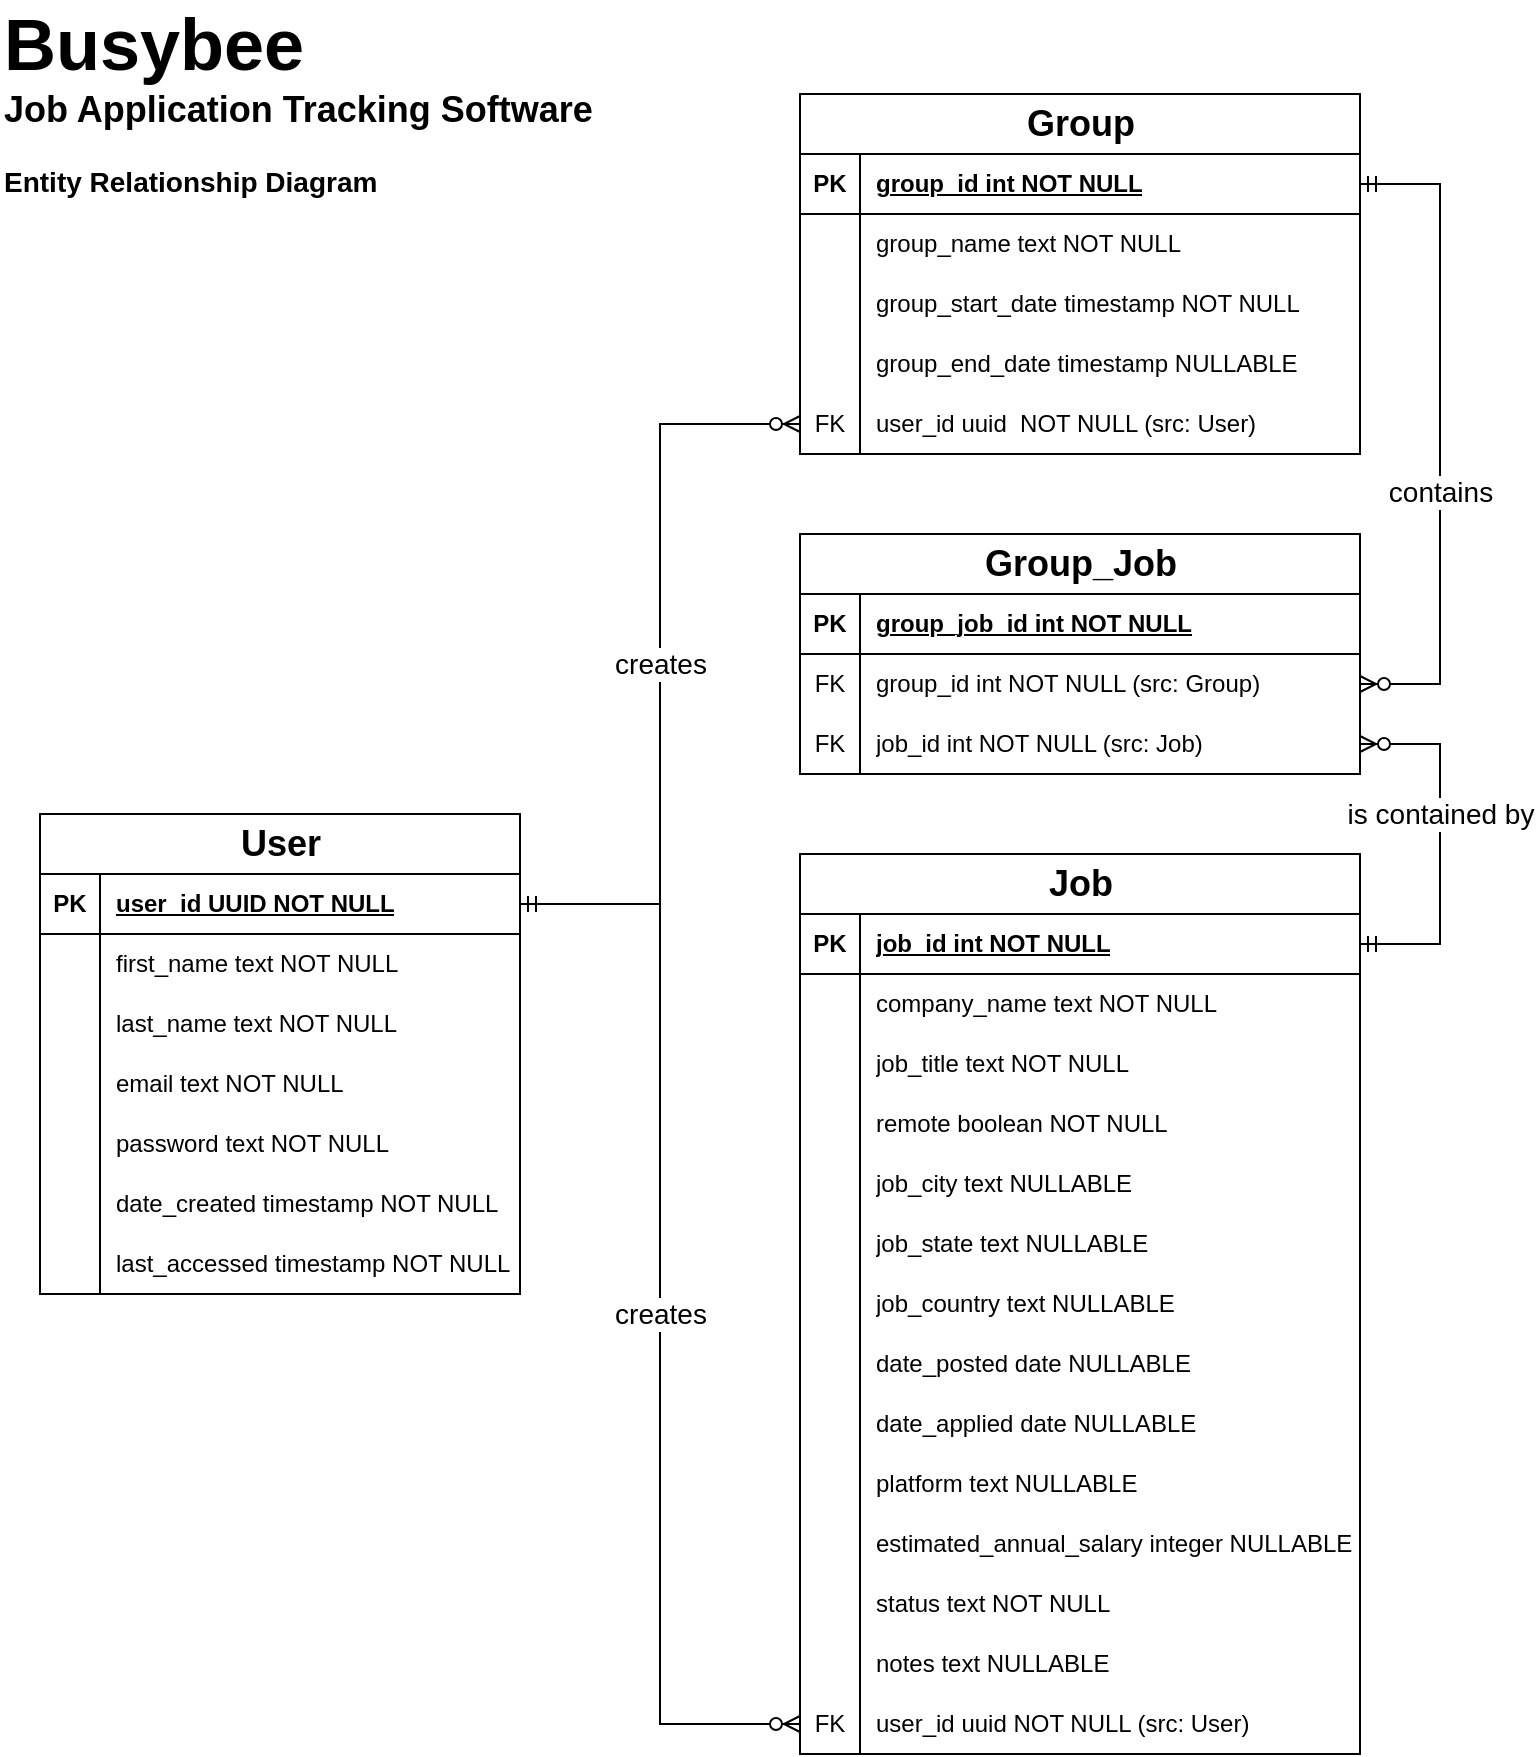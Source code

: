 <mxfile version="26.0.11">
  <diagram id="R2lEEEUBdFMjLlhIrx00" name="Page-1">
    <mxGraphModel dx="1485" dy="772" grid="1" gridSize="10" guides="1" tooltips="1" connect="1" arrows="1" fold="1" page="1" pageScale="1" pageWidth="850" pageHeight="1100" math="0" shadow="0" extFonts="Permanent Marker^https://fonts.googleapis.com/css?family=Permanent+Marker">
      <root>
        <mxCell id="0" />
        <mxCell id="1" parent="0" />
        <mxCell id="B5VauFdDMqoNn6xlS2gz-1" value="&lt;font style=&quot;font-size: 36px;&quot;&gt;&lt;b&gt;Busybee&lt;/b&gt;&lt;/font&gt;" style="text;html=1;align=left;verticalAlign=middle;whiteSpace=wrap;rounded=0;" parent="1" vertex="1">
          <mxGeometry y="20" width="190" height="30" as="geometry" />
        </mxCell>
        <mxCell id="B5VauFdDMqoNn6xlS2gz-2" value="&lt;font style=&quot;font-size: 18px;&quot;&gt;&lt;b style=&quot;&quot;&gt;Job Application Tracking Software&lt;/b&gt;&lt;/font&gt;&lt;div&gt;&lt;font style=&quot;font-size: 14px;&quot;&gt;&lt;b&gt;&lt;br&gt;&lt;/b&gt;&lt;/font&gt;&lt;/div&gt;&lt;div&gt;&lt;font style=&quot;font-size: 14px;&quot;&gt;&lt;b&gt;Entity Relationship Diagram&lt;/b&gt;&lt;/font&gt;&lt;/div&gt;" style="text;html=1;align=left;verticalAlign=middle;whiteSpace=wrap;rounded=0;" parent="1" vertex="1">
          <mxGeometry y="60" width="300" height="50" as="geometry" />
        </mxCell>
        <mxCell id="B5VauFdDMqoNn6xlS2gz-3" value="&lt;font style=&quot;font-size: 18px;&quot;&gt;User&lt;/font&gt;" style="shape=table;startSize=30;container=1;collapsible=1;childLayout=tableLayout;fixedRows=1;rowLines=0;fontStyle=1;align=center;resizeLast=1;html=1;" parent="1" vertex="1">
          <mxGeometry x="20" y="420" width="240" height="240" as="geometry" />
        </mxCell>
        <mxCell id="B5VauFdDMqoNn6xlS2gz-4" value="" style="shape=tableRow;horizontal=0;startSize=0;swimlaneHead=0;swimlaneBody=0;fillColor=none;collapsible=0;dropTarget=0;points=[[0,0.5],[1,0.5]];portConstraint=eastwest;top=0;left=0;right=0;bottom=1;" parent="B5VauFdDMqoNn6xlS2gz-3" vertex="1">
          <mxGeometry y="30" width="240" height="30" as="geometry" />
        </mxCell>
        <mxCell id="B5VauFdDMqoNn6xlS2gz-5" value="PK" style="shape=partialRectangle;connectable=0;fillColor=none;top=0;left=0;bottom=0;right=0;fontStyle=1;overflow=hidden;whiteSpace=wrap;html=1;" parent="B5VauFdDMqoNn6xlS2gz-4" vertex="1">
          <mxGeometry width="30" height="30" as="geometry">
            <mxRectangle width="30" height="30" as="alternateBounds" />
          </mxGeometry>
        </mxCell>
        <mxCell id="B5VauFdDMqoNn6xlS2gz-6" value="user_id UUID NOT NULL" style="shape=partialRectangle;connectable=0;fillColor=none;top=0;left=0;bottom=0;right=0;align=left;spacingLeft=6;fontStyle=5;overflow=hidden;whiteSpace=wrap;html=1;" parent="B5VauFdDMqoNn6xlS2gz-4" vertex="1">
          <mxGeometry x="30" width="210" height="30" as="geometry">
            <mxRectangle width="210" height="30" as="alternateBounds" />
          </mxGeometry>
        </mxCell>
        <mxCell id="B5VauFdDMqoNn6xlS2gz-7" value="" style="shape=tableRow;horizontal=0;startSize=0;swimlaneHead=0;swimlaneBody=0;fillColor=none;collapsible=0;dropTarget=0;points=[[0,0.5],[1,0.5]];portConstraint=eastwest;top=0;left=0;right=0;bottom=0;" parent="B5VauFdDMqoNn6xlS2gz-3" vertex="1">
          <mxGeometry y="60" width="240" height="30" as="geometry" />
        </mxCell>
        <mxCell id="B5VauFdDMqoNn6xlS2gz-8" value="" style="shape=partialRectangle;connectable=0;fillColor=none;top=0;left=0;bottom=0;right=0;editable=1;overflow=hidden;whiteSpace=wrap;html=1;" parent="B5VauFdDMqoNn6xlS2gz-7" vertex="1">
          <mxGeometry width="30" height="30" as="geometry">
            <mxRectangle width="30" height="30" as="alternateBounds" />
          </mxGeometry>
        </mxCell>
        <mxCell id="B5VauFdDMqoNn6xlS2gz-9" value="first_name text NOT NULL" style="shape=partialRectangle;connectable=0;fillColor=none;top=0;left=0;bottom=0;right=0;align=left;spacingLeft=6;overflow=hidden;whiteSpace=wrap;html=1;" parent="B5VauFdDMqoNn6xlS2gz-7" vertex="1">
          <mxGeometry x="30" width="210" height="30" as="geometry">
            <mxRectangle width="210" height="30" as="alternateBounds" />
          </mxGeometry>
        </mxCell>
        <mxCell id="B5VauFdDMqoNn6xlS2gz-10" value="" style="shape=tableRow;horizontal=0;startSize=0;swimlaneHead=0;swimlaneBody=0;fillColor=none;collapsible=0;dropTarget=0;points=[[0,0.5],[1,0.5]];portConstraint=eastwest;top=0;left=0;right=0;bottom=0;" parent="B5VauFdDMqoNn6xlS2gz-3" vertex="1">
          <mxGeometry y="90" width="240" height="30" as="geometry" />
        </mxCell>
        <mxCell id="B5VauFdDMqoNn6xlS2gz-11" value="" style="shape=partialRectangle;connectable=0;fillColor=none;top=0;left=0;bottom=0;right=0;editable=1;overflow=hidden;whiteSpace=wrap;html=1;" parent="B5VauFdDMqoNn6xlS2gz-10" vertex="1">
          <mxGeometry width="30" height="30" as="geometry">
            <mxRectangle width="30" height="30" as="alternateBounds" />
          </mxGeometry>
        </mxCell>
        <mxCell id="B5VauFdDMqoNn6xlS2gz-12" value="last_name text NOT NULL" style="shape=partialRectangle;connectable=0;fillColor=none;top=0;left=0;bottom=0;right=0;align=left;spacingLeft=6;overflow=hidden;whiteSpace=wrap;html=1;" parent="B5VauFdDMqoNn6xlS2gz-10" vertex="1">
          <mxGeometry x="30" width="210" height="30" as="geometry">
            <mxRectangle width="210" height="30" as="alternateBounds" />
          </mxGeometry>
        </mxCell>
        <mxCell id="B5VauFdDMqoNn6xlS2gz-13" value="" style="shape=tableRow;horizontal=0;startSize=0;swimlaneHead=0;swimlaneBody=0;fillColor=none;collapsible=0;dropTarget=0;points=[[0,0.5],[1,0.5]];portConstraint=eastwest;top=0;left=0;right=0;bottom=0;" parent="B5VauFdDMqoNn6xlS2gz-3" vertex="1">
          <mxGeometry y="120" width="240" height="30" as="geometry" />
        </mxCell>
        <mxCell id="B5VauFdDMqoNn6xlS2gz-14" value="" style="shape=partialRectangle;connectable=0;fillColor=none;top=0;left=0;bottom=0;right=0;editable=1;overflow=hidden;whiteSpace=wrap;html=1;" parent="B5VauFdDMqoNn6xlS2gz-13" vertex="1">
          <mxGeometry width="30" height="30" as="geometry">
            <mxRectangle width="30" height="30" as="alternateBounds" />
          </mxGeometry>
        </mxCell>
        <mxCell id="B5VauFdDMqoNn6xlS2gz-15" value="email text NOT NULL" style="shape=partialRectangle;connectable=0;fillColor=none;top=0;left=0;bottom=0;right=0;align=left;spacingLeft=6;overflow=hidden;whiteSpace=wrap;html=1;" parent="B5VauFdDMqoNn6xlS2gz-13" vertex="1">
          <mxGeometry x="30" width="210" height="30" as="geometry">
            <mxRectangle width="210" height="30" as="alternateBounds" />
          </mxGeometry>
        </mxCell>
        <mxCell id="B5VauFdDMqoNn6xlS2gz-16" value="" style="shape=tableRow;horizontal=0;startSize=0;swimlaneHead=0;swimlaneBody=0;fillColor=none;collapsible=0;dropTarget=0;points=[[0,0.5],[1,0.5]];portConstraint=eastwest;top=0;left=0;right=0;bottom=0;" parent="B5VauFdDMqoNn6xlS2gz-3" vertex="1">
          <mxGeometry y="150" width="240" height="30" as="geometry" />
        </mxCell>
        <mxCell id="B5VauFdDMqoNn6xlS2gz-17" value="" style="shape=partialRectangle;connectable=0;fillColor=none;top=0;left=0;bottom=0;right=0;editable=1;overflow=hidden;whiteSpace=wrap;html=1;" parent="B5VauFdDMqoNn6xlS2gz-16" vertex="1">
          <mxGeometry width="30" height="30" as="geometry">
            <mxRectangle width="30" height="30" as="alternateBounds" />
          </mxGeometry>
        </mxCell>
        <mxCell id="B5VauFdDMqoNn6xlS2gz-18" value="password text NOT NULL" style="shape=partialRectangle;connectable=0;fillColor=none;top=0;left=0;bottom=0;right=0;align=left;spacingLeft=6;overflow=hidden;whiteSpace=wrap;html=1;" parent="B5VauFdDMqoNn6xlS2gz-16" vertex="1">
          <mxGeometry x="30" width="210" height="30" as="geometry">
            <mxRectangle width="210" height="30" as="alternateBounds" />
          </mxGeometry>
        </mxCell>
        <mxCell id="g258P_XlAWolaMV5zDbO-1" value="" style="shape=tableRow;horizontal=0;startSize=0;swimlaneHead=0;swimlaneBody=0;fillColor=none;collapsible=0;dropTarget=0;points=[[0,0.5],[1,0.5]];portConstraint=eastwest;top=0;left=0;right=0;bottom=0;" vertex="1" parent="B5VauFdDMqoNn6xlS2gz-3">
          <mxGeometry y="180" width="240" height="30" as="geometry" />
        </mxCell>
        <mxCell id="g258P_XlAWolaMV5zDbO-2" value="" style="shape=partialRectangle;connectable=0;fillColor=none;top=0;left=0;bottom=0;right=0;editable=1;overflow=hidden;whiteSpace=wrap;html=1;" vertex="1" parent="g258P_XlAWolaMV5zDbO-1">
          <mxGeometry width="30" height="30" as="geometry">
            <mxRectangle width="30" height="30" as="alternateBounds" />
          </mxGeometry>
        </mxCell>
        <mxCell id="g258P_XlAWolaMV5zDbO-3" value="date_created timestamp NOT NULL" style="shape=partialRectangle;connectable=0;fillColor=none;top=0;left=0;bottom=0;right=0;align=left;spacingLeft=6;overflow=hidden;whiteSpace=wrap;html=1;" vertex="1" parent="g258P_XlAWolaMV5zDbO-1">
          <mxGeometry x="30" width="210" height="30" as="geometry">
            <mxRectangle width="210" height="30" as="alternateBounds" />
          </mxGeometry>
        </mxCell>
        <mxCell id="g258P_XlAWolaMV5zDbO-4" value="" style="shape=tableRow;horizontal=0;startSize=0;swimlaneHead=0;swimlaneBody=0;fillColor=none;collapsible=0;dropTarget=0;points=[[0,0.5],[1,0.5]];portConstraint=eastwest;top=0;left=0;right=0;bottom=0;" vertex="1" parent="B5VauFdDMqoNn6xlS2gz-3">
          <mxGeometry y="210" width="240" height="30" as="geometry" />
        </mxCell>
        <mxCell id="g258P_XlAWolaMV5zDbO-5" value="" style="shape=partialRectangle;connectable=0;fillColor=none;top=0;left=0;bottom=0;right=0;editable=1;overflow=hidden;whiteSpace=wrap;html=1;" vertex="1" parent="g258P_XlAWolaMV5zDbO-4">
          <mxGeometry width="30" height="30" as="geometry">
            <mxRectangle width="30" height="30" as="alternateBounds" />
          </mxGeometry>
        </mxCell>
        <mxCell id="g258P_XlAWolaMV5zDbO-6" value="last_accessed timestamp NOT NULL" style="shape=partialRectangle;connectable=0;fillColor=none;top=0;left=0;bottom=0;right=0;align=left;spacingLeft=6;overflow=hidden;whiteSpace=wrap;html=1;" vertex="1" parent="g258P_XlAWolaMV5zDbO-4">
          <mxGeometry x="30" width="210" height="30" as="geometry">
            <mxRectangle width="210" height="30" as="alternateBounds" />
          </mxGeometry>
        </mxCell>
        <mxCell id="B5VauFdDMqoNn6xlS2gz-19" value="&lt;font style=&quot;font-size: 18px;&quot;&gt;Group&lt;/font&gt;" style="shape=table;startSize=30;container=1;collapsible=1;childLayout=tableLayout;fixedRows=1;rowLines=0;fontStyle=1;align=center;resizeLast=1;html=1;" parent="1" vertex="1">
          <mxGeometry x="400" y="60" width="280" height="180" as="geometry" />
        </mxCell>
        <mxCell id="B5VauFdDMqoNn6xlS2gz-20" value="" style="shape=tableRow;horizontal=0;startSize=0;swimlaneHead=0;swimlaneBody=0;fillColor=none;collapsible=0;dropTarget=0;points=[[0,0.5],[1,0.5]];portConstraint=eastwest;top=0;left=0;right=0;bottom=1;" parent="B5VauFdDMqoNn6xlS2gz-19" vertex="1">
          <mxGeometry y="30" width="280" height="30" as="geometry" />
        </mxCell>
        <mxCell id="B5VauFdDMqoNn6xlS2gz-21" value="PK" style="shape=partialRectangle;connectable=0;fillColor=none;top=0;left=0;bottom=0;right=0;fontStyle=1;overflow=hidden;whiteSpace=wrap;html=1;" parent="B5VauFdDMqoNn6xlS2gz-20" vertex="1">
          <mxGeometry width="30" height="30" as="geometry">
            <mxRectangle width="30" height="30" as="alternateBounds" />
          </mxGeometry>
        </mxCell>
        <mxCell id="B5VauFdDMqoNn6xlS2gz-22" value="group_id int NOT NULL" style="shape=partialRectangle;connectable=0;fillColor=none;top=0;left=0;bottom=0;right=0;align=left;spacingLeft=6;fontStyle=5;overflow=hidden;whiteSpace=wrap;html=1;" parent="B5VauFdDMqoNn6xlS2gz-20" vertex="1">
          <mxGeometry x="30" width="250" height="30" as="geometry">
            <mxRectangle width="250" height="30" as="alternateBounds" />
          </mxGeometry>
        </mxCell>
        <mxCell id="B5VauFdDMqoNn6xlS2gz-23" value="" style="shape=tableRow;horizontal=0;startSize=0;swimlaneHead=0;swimlaneBody=0;fillColor=none;collapsible=0;dropTarget=0;points=[[0,0.5],[1,0.5]];portConstraint=eastwest;top=0;left=0;right=0;bottom=0;" parent="B5VauFdDMqoNn6xlS2gz-19" vertex="1">
          <mxGeometry y="60" width="280" height="30" as="geometry" />
        </mxCell>
        <mxCell id="B5VauFdDMqoNn6xlS2gz-24" value="" style="shape=partialRectangle;connectable=0;fillColor=none;top=0;left=0;bottom=0;right=0;editable=1;overflow=hidden;whiteSpace=wrap;html=1;" parent="B5VauFdDMqoNn6xlS2gz-23" vertex="1">
          <mxGeometry width="30" height="30" as="geometry">
            <mxRectangle width="30" height="30" as="alternateBounds" />
          </mxGeometry>
        </mxCell>
        <mxCell id="B5VauFdDMqoNn6xlS2gz-25" value="group_name text NOT NULL" style="shape=partialRectangle;connectable=0;fillColor=none;top=0;left=0;bottom=0;right=0;align=left;spacingLeft=6;overflow=hidden;whiteSpace=wrap;html=1;" parent="B5VauFdDMqoNn6xlS2gz-23" vertex="1">
          <mxGeometry x="30" width="250" height="30" as="geometry">
            <mxRectangle width="250" height="30" as="alternateBounds" />
          </mxGeometry>
        </mxCell>
        <mxCell id="B5VauFdDMqoNn6xlS2gz-26" value="" style="shape=tableRow;horizontal=0;startSize=0;swimlaneHead=0;swimlaneBody=0;fillColor=none;collapsible=0;dropTarget=0;points=[[0,0.5],[1,0.5]];portConstraint=eastwest;top=0;left=0;right=0;bottom=0;" parent="B5VauFdDMqoNn6xlS2gz-19" vertex="1">
          <mxGeometry y="90" width="280" height="30" as="geometry" />
        </mxCell>
        <mxCell id="B5VauFdDMqoNn6xlS2gz-27" value="" style="shape=partialRectangle;connectable=0;fillColor=none;top=0;left=0;bottom=0;right=0;editable=1;overflow=hidden;whiteSpace=wrap;html=1;" parent="B5VauFdDMqoNn6xlS2gz-26" vertex="1">
          <mxGeometry width="30" height="30" as="geometry">
            <mxRectangle width="30" height="30" as="alternateBounds" />
          </mxGeometry>
        </mxCell>
        <mxCell id="B5VauFdDMqoNn6xlS2gz-28" value="group_start_date timestamp NOT NULL" style="shape=partialRectangle;connectable=0;fillColor=none;top=0;left=0;bottom=0;right=0;align=left;spacingLeft=6;overflow=hidden;whiteSpace=wrap;html=1;" parent="B5VauFdDMqoNn6xlS2gz-26" vertex="1">
          <mxGeometry x="30" width="250" height="30" as="geometry">
            <mxRectangle width="250" height="30" as="alternateBounds" />
          </mxGeometry>
        </mxCell>
        <mxCell id="B5VauFdDMqoNn6xlS2gz-29" value="" style="shape=tableRow;horizontal=0;startSize=0;swimlaneHead=0;swimlaneBody=0;fillColor=none;collapsible=0;dropTarget=0;points=[[0,0.5],[1,0.5]];portConstraint=eastwest;top=0;left=0;right=0;bottom=0;" parent="B5VauFdDMqoNn6xlS2gz-19" vertex="1">
          <mxGeometry y="120" width="280" height="30" as="geometry" />
        </mxCell>
        <mxCell id="B5VauFdDMqoNn6xlS2gz-30" value="" style="shape=partialRectangle;connectable=0;fillColor=none;top=0;left=0;bottom=0;right=0;editable=1;overflow=hidden;whiteSpace=wrap;html=1;" parent="B5VauFdDMqoNn6xlS2gz-29" vertex="1">
          <mxGeometry width="30" height="30" as="geometry">
            <mxRectangle width="30" height="30" as="alternateBounds" />
          </mxGeometry>
        </mxCell>
        <mxCell id="B5VauFdDMqoNn6xlS2gz-31" value="group_end_date timestamp NULLABLE" style="shape=partialRectangle;connectable=0;fillColor=none;top=0;left=0;bottom=0;right=0;align=left;spacingLeft=6;overflow=hidden;whiteSpace=wrap;html=1;" parent="B5VauFdDMqoNn6xlS2gz-29" vertex="1">
          <mxGeometry x="30" width="250" height="30" as="geometry">
            <mxRectangle width="250" height="30" as="alternateBounds" />
          </mxGeometry>
        </mxCell>
        <mxCell id="g258P_XlAWolaMV5zDbO-7" value="" style="shape=tableRow;horizontal=0;startSize=0;swimlaneHead=0;swimlaneBody=0;fillColor=none;collapsible=0;dropTarget=0;points=[[0,0.5],[1,0.5]];portConstraint=eastwest;top=0;left=0;right=0;bottom=0;" vertex="1" parent="B5VauFdDMqoNn6xlS2gz-19">
          <mxGeometry y="150" width="280" height="30" as="geometry" />
        </mxCell>
        <mxCell id="g258P_XlAWolaMV5zDbO-8" value="FK" style="shape=partialRectangle;connectable=0;fillColor=none;top=0;left=0;bottom=0;right=0;editable=1;overflow=hidden;whiteSpace=wrap;html=1;" vertex="1" parent="g258P_XlAWolaMV5zDbO-7">
          <mxGeometry width="30" height="30" as="geometry">
            <mxRectangle width="30" height="30" as="alternateBounds" />
          </mxGeometry>
        </mxCell>
        <mxCell id="g258P_XlAWolaMV5zDbO-9" value="user_id uuid&amp;nbsp; NOT NULL (src: User)" style="shape=partialRectangle;connectable=0;fillColor=none;top=0;left=0;bottom=0;right=0;align=left;spacingLeft=6;overflow=hidden;whiteSpace=wrap;html=1;" vertex="1" parent="g258P_XlAWolaMV5zDbO-7">
          <mxGeometry x="30" width="250" height="30" as="geometry">
            <mxRectangle width="250" height="30" as="alternateBounds" />
          </mxGeometry>
        </mxCell>
        <mxCell id="B5VauFdDMqoNn6xlS2gz-35" value="" style="edgeStyle=elbowEdgeStyle;fontSize=12;html=1;endArrow=ERzeroToMany;startArrow=ERmandOne;rounded=0;exitX=1;exitY=0.5;exitDx=0;exitDy=0;entryX=0;entryY=0.5;entryDx=0;entryDy=0;" parent="1" source="B5VauFdDMqoNn6xlS2gz-4" target="g258P_XlAWolaMV5zDbO-7" edge="1">
          <mxGeometry width="100" height="100" relative="1" as="geometry">
            <mxPoint x="480" y="320" as="sourcePoint" />
            <mxPoint x="580" y="220" as="targetPoint" />
          </mxGeometry>
        </mxCell>
        <mxCell id="B5VauFdDMqoNn6xlS2gz-36" value="&lt;font style=&quot;font-size: 14px;&quot;&gt;creates&lt;/font&gt;" style="edgeLabel;html=1;align=center;verticalAlign=middle;resizable=0;points=[];" parent="B5VauFdDMqoNn6xlS2gz-35" vertex="1" connectable="0">
          <mxGeometry relative="1" as="geometry">
            <mxPoint as="offset" />
          </mxGeometry>
        </mxCell>
        <mxCell id="B5VauFdDMqoNn6xlS2gz-37" value="&lt;font style=&quot;font-size: 18px;&quot;&gt;Job&lt;/font&gt;" style="shape=table;startSize=30;container=1;collapsible=1;childLayout=tableLayout;fixedRows=1;rowLines=0;fontStyle=1;align=center;resizeLast=1;html=1;" parent="1" vertex="1">
          <mxGeometry x="400" y="440" width="280" height="450" as="geometry" />
        </mxCell>
        <mxCell id="B5VauFdDMqoNn6xlS2gz-38" value="" style="shape=tableRow;horizontal=0;startSize=0;swimlaneHead=0;swimlaneBody=0;fillColor=none;collapsible=0;dropTarget=0;points=[[0,0.5],[1,0.5]];portConstraint=eastwest;top=0;left=0;right=0;bottom=1;" parent="B5VauFdDMqoNn6xlS2gz-37" vertex="1">
          <mxGeometry y="30" width="280" height="30" as="geometry" />
        </mxCell>
        <mxCell id="B5VauFdDMqoNn6xlS2gz-39" value="PK" style="shape=partialRectangle;connectable=0;fillColor=none;top=0;left=0;bottom=0;right=0;fontStyle=1;overflow=hidden;whiteSpace=wrap;html=1;" parent="B5VauFdDMqoNn6xlS2gz-38" vertex="1">
          <mxGeometry width="30" height="30" as="geometry">
            <mxRectangle width="30" height="30" as="alternateBounds" />
          </mxGeometry>
        </mxCell>
        <mxCell id="B5VauFdDMqoNn6xlS2gz-40" value="job_id int NOT NULL" style="shape=partialRectangle;connectable=0;fillColor=none;top=0;left=0;bottom=0;right=0;align=left;spacingLeft=6;fontStyle=5;overflow=hidden;whiteSpace=wrap;html=1;" parent="B5VauFdDMqoNn6xlS2gz-38" vertex="1">
          <mxGeometry x="30" width="250" height="30" as="geometry">
            <mxRectangle width="250" height="30" as="alternateBounds" />
          </mxGeometry>
        </mxCell>
        <mxCell id="B5VauFdDMqoNn6xlS2gz-41" value="" style="shape=tableRow;horizontal=0;startSize=0;swimlaneHead=0;swimlaneBody=0;fillColor=none;collapsible=0;dropTarget=0;points=[[0,0.5],[1,0.5]];portConstraint=eastwest;top=0;left=0;right=0;bottom=0;" parent="B5VauFdDMqoNn6xlS2gz-37" vertex="1">
          <mxGeometry y="60" width="280" height="30" as="geometry" />
        </mxCell>
        <mxCell id="B5VauFdDMqoNn6xlS2gz-42" value="" style="shape=partialRectangle;connectable=0;fillColor=none;top=0;left=0;bottom=0;right=0;editable=1;overflow=hidden;whiteSpace=wrap;html=1;" parent="B5VauFdDMqoNn6xlS2gz-41" vertex="1">
          <mxGeometry width="30" height="30" as="geometry">
            <mxRectangle width="30" height="30" as="alternateBounds" />
          </mxGeometry>
        </mxCell>
        <mxCell id="B5VauFdDMqoNn6xlS2gz-43" value="company_name text NOT NULL" style="shape=partialRectangle;connectable=0;fillColor=none;top=0;left=0;bottom=0;right=0;align=left;spacingLeft=6;overflow=hidden;whiteSpace=wrap;html=1;" parent="B5VauFdDMqoNn6xlS2gz-41" vertex="1">
          <mxGeometry x="30" width="250" height="30" as="geometry">
            <mxRectangle width="250" height="30" as="alternateBounds" />
          </mxGeometry>
        </mxCell>
        <mxCell id="B5VauFdDMqoNn6xlS2gz-44" value="" style="shape=tableRow;horizontal=0;startSize=0;swimlaneHead=0;swimlaneBody=0;fillColor=none;collapsible=0;dropTarget=0;points=[[0,0.5],[1,0.5]];portConstraint=eastwest;top=0;left=0;right=0;bottom=0;" parent="B5VauFdDMqoNn6xlS2gz-37" vertex="1">
          <mxGeometry y="90" width="280" height="30" as="geometry" />
        </mxCell>
        <mxCell id="B5VauFdDMqoNn6xlS2gz-45" value="" style="shape=partialRectangle;connectable=0;fillColor=none;top=0;left=0;bottom=0;right=0;editable=1;overflow=hidden;whiteSpace=wrap;html=1;" parent="B5VauFdDMqoNn6xlS2gz-44" vertex="1">
          <mxGeometry width="30" height="30" as="geometry">
            <mxRectangle width="30" height="30" as="alternateBounds" />
          </mxGeometry>
        </mxCell>
        <mxCell id="B5VauFdDMqoNn6xlS2gz-46" value="job_title text NOT NULL" style="shape=partialRectangle;connectable=0;fillColor=none;top=0;left=0;bottom=0;right=0;align=left;spacingLeft=6;overflow=hidden;whiteSpace=wrap;html=1;" parent="B5VauFdDMqoNn6xlS2gz-44" vertex="1">
          <mxGeometry x="30" width="250" height="30" as="geometry">
            <mxRectangle width="250" height="30" as="alternateBounds" />
          </mxGeometry>
        </mxCell>
        <mxCell id="B5VauFdDMqoNn6xlS2gz-47" value="" style="shape=tableRow;horizontal=0;startSize=0;swimlaneHead=0;swimlaneBody=0;fillColor=none;collapsible=0;dropTarget=0;points=[[0,0.5],[1,0.5]];portConstraint=eastwest;top=0;left=0;right=0;bottom=0;" parent="B5VauFdDMqoNn6xlS2gz-37" vertex="1">
          <mxGeometry y="120" width="280" height="30" as="geometry" />
        </mxCell>
        <mxCell id="B5VauFdDMqoNn6xlS2gz-48" value="" style="shape=partialRectangle;connectable=0;fillColor=none;top=0;left=0;bottom=0;right=0;editable=1;overflow=hidden;whiteSpace=wrap;html=1;" parent="B5VauFdDMqoNn6xlS2gz-47" vertex="1">
          <mxGeometry width="30" height="30" as="geometry">
            <mxRectangle width="30" height="30" as="alternateBounds" />
          </mxGeometry>
        </mxCell>
        <mxCell id="B5VauFdDMqoNn6xlS2gz-49" value="remote boolean NOT NULL" style="shape=partialRectangle;connectable=0;fillColor=none;top=0;left=0;bottom=0;right=0;align=left;spacingLeft=6;overflow=hidden;whiteSpace=wrap;html=1;" parent="B5VauFdDMqoNn6xlS2gz-47" vertex="1">
          <mxGeometry x="30" width="250" height="30" as="geometry">
            <mxRectangle width="250" height="30" as="alternateBounds" />
          </mxGeometry>
        </mxCell>
        <mxCell id="B5VauFdDMqoNn6xlS2gz-50" value="" style="shape=tableRow;horizontal=0;startSize=0;swimlaneHead=0;swimlaneBody=0;fillColor=none;collapsible=0;dropTarget=0;points=[[0,0.5],[1,0.5]];portConstraint=eastwest;top=0;left=0;right=0;bottom=0;" parent="B5VauFdDMqoNn6xlS2gz-37" vertex="1">
          <mxGeometry y="150" width="280" height="30" as="geometry" />
        </mxCell>
        <mxCell id="B5VauFdDMqoNn6xlS2gz-51" value="" style="shape=partialRectangle;connectable=0;fillColor=none;top=0;left=0;bottom=0;right=0;editable=1;overflow=hidden;whiteSpace=wrap;html=1;" parent="B5VauFdDMqoNn6xlS2gz-50" vertex="1">
          <mxGeometry width="30" height="30" as="geometry">
            <mxRectangle width="30" height="30" as="alternateBounds" />
          </mxGeometry>
        </mxCell>
        <mxCell id="B5VauFdDMqoNn6xlS2gz-52" value="job_city text NULLABLE" style="shape=partialRectangle;connectable=0;fillColor=none;top=0;left=0;bottom=0;right=0;align=left;spacingLeft=6;overflow=hidden;whiteSpace=wrap;html=1;" parent="B5VauFdDMqoNn6xlS2gz-50" vertex="1">
          <mxGeometry x="30" width="250" height="30" as="geometry">
            <mxRectangle width="250" height="30" as="alternateBounds" />
          </mxGeometry>
        </mxCell>
        <mxCell id="B5VauFdDMqoNn6xlS2gz-53" value="" style="shape=tableRow;horizontal=0;startSize=0;swimlaneHead=0;swimlaneBody=0;fillColor=none;collapsible=0;dropTarget=0;points=[[0,0.5],[1,0.5]];portConstraint=eastwest;top=0;left=0;right=0;bottom=0;" parent="B5VauFdDMqoNn6xlS2gz-37" vertex="1">
          <mxGeometry y="180" width="280" height="30" as="geometry" />
        </mxCell>
        <mxCell id="B5VauFdDMqoNn6xlS2gz-54" value="" style="shape=partialRectangle;connectable=0;fillColor=none;top=0;left=0;bottom=0;right=0;editable=1;overflow=hidden;whiteSpace=wrap;html=1;" parent="B5VauFdDMqoNn6xlS2gz-53" vertex="1">
          <mxGeometry width="30" height="30" as="geometry">
            <mxRectangle width="30" height="30" as="alternateBounds" />
          </mxGeometry>
        </mxCell>
        <mxCell id="B5VauFdDMqoNn6xlS2gz-55" value="job_state text NULLABLE" style="shape=partialRectangle;connectable=0;fillColor=none;top=0;left=0;bottom=0;right=0;align=left;spacingLeft=6;overflow=hidden;whiteSpace=wrap;html=1;" parent="B5VauFdDMqoNn6xlS2gz-53" vertex="1">
          <mxGeometry x="30" width="250" height="30" as="geometry">
            <mxRectangle width="250" height="30" as="alternateBounds" />
          </mxGeometry>
        </mxCell>
        <mxCell id="B5VauFdDMqoNn6xlS2gz-56" value="" style="shape=tableRow;horizontal=0;startSize=0;swimlaneHead=0;swimlaneBody=0;fillColor=none;collapsible=0;dropTarget=0;points=[[0,0.5],[1,0.5]];portConstraint=eastwest;top=0;left=0;right=0;bottom=0;" parent="B5VauFdDMqoNn6xlS2gz-37" vertex="1">
          <mxGeometry y="210" width="280" height="30" as="geometry" />
        </mxCell>
        <mxCell id="B5VauFdDMqoNn6xlS2gz-57" value="" style="shape=partialRectangle;connectable=0;fillColor=none;top=0;left=0;bottom=0;right=0;editable=1;overflow=hidden;whiteSpace=wrap;html=1;" parent="B5VauFdDMqoNn6xlS2gz-56" vertex="1">
          <mxGeometry width="30" height="30" as="geometry">
            <mxRectangle width="30" height="30" as="alternateBounds" />
          </mxGeometry>
        </mxCell>
        <mxCell id="B5VauFdDMqoNn6xlS2gz-58" value="job_country text NULLABLE" style="shape=partialRectangle;connectable=0;fillColor=none;top=0;left=0;bottom=0;right=0;align=left;spacingLeft=6;overflow=hidden;whiteSpace=wrap;html=1;" parent="B5VauFdDMqoNn6xlS2gz-56" vertex="1">
          <mxGeometry x="30" width="250" height="30" as="geometry">
            <mxRectangle width="250" height="30" as="alternateBounds" />
          </mxGeometry>
        </mxCell>
        <mxCell id="B5VauFdDMqoNn6xlS2gz-59" value="" style="shape=tableRow;horizontal=0;startSize=0;swimlaneHead=0;swimlaneBody=0;fillColor=none;collapsible=0;dropTarget=0;points=[[0,0.5],[1,0.5]];portConstraint=eastwest;top=0;left=0;right=0;bottom=0;" parent="B5VauFdDMqoNn6xlS2gz-37" vertex="1">
          <mxGeometry y="240" width="280" height="30" as="geometry" />
        </mxCell>
        <mxCell id="B5VauFdDMqoNn6xlS2gz-60" value="" style="shape=partialRectangle;connectable=0;fillColor=none;top=0;left=0;bottom=0;right=0;editable=1;overflow=hidden;whiteSpace=wrap;html=1;" parent="B5VauFdDMqoNn6xlS2gz-59" vertex="1">
          <mxGeometry width="30" height="30" as="geometry">
            <mxRectangle width="30" height="30" as="alternateBounds" />
          </mxGeometry>
        </mxCell>
        <mxCell id="B5VauFdDMqoNn6xlS2gz-61" value="date_posted date NULLABLE" style="shape=partialRectangle;connectable=0;fillColor=none;top=0;left=0;bottom=0;right=0;align=left;spacingLeft=6;overflow=hidden;whiteSpace=wrap;html=1;" parent="B5VauFdDMqoNn6xlS2gz-59" vertex="1">
          <mxGeometry x="30" width="250" height="30" as="geometry">
            <mxRectangle width="250" height="30" as="alternateBounds" />
          </mxGeometry>
        </mxCell>
        <mxCell id="B5VauFdDMqoNn6xlS2gz-62" value="" style="shape=tableRow;horizontal=0;startSize=0;swimlaneHead=0;swimlaneBody=0;fillColor=none;collapsible=0;dropTarget=0;points=[[0,0.5],[1,0.5]];portConstraint=eastwest;top=0;left=0;right=0;bottom=0;" parent="B5VauFdDMqoNn6xlS2gz-37" vertex="1">
          <mxGeometry y="270" width="280" height="30" as="geometry" />
        </mxCell>
        <mxCell id="B5VauFdDMqoNn6xlS2gz-63" value="" style="shape=partialRectangle;connectable=0;fillColor=none;top=0;left=0;bottom=0;right=0;editable=1;overflow=hidden;whiteSpace=wrap;html=1;" parent="B5VauFdDMqoNn6xlS2gz-62" vertex="1">
          <mxGeometry width="30" height="30" as="geometry">
            <mxRectangle width="30" height="30" as="alternateBounds" />
          </mxGeometry>
        </mxCell>
        <mxCell id="B5VauFdDMqoNn6xlS2gz-64" value="date_applied date NULLABLE" style="shape=partialRectangle;connectable=0;fillColor=none;top=0;left=0;bottom=0;right=0;align=left;spacingLeft=6;overflow=hidden;whiteSpace=wrap;html=1;" parent="B5VauFdDMqoNn6xlS2gz-62" vertex="1">
          <mxGeometry x="30" width="250" height="30" as="geometry">
            <mxRectangle width="250" height="30" as="alternateBounds" />
          </mxGeometry>
        </mxCell>
        <mxCell id="B5VauFdDMqoNn6xlS2gz-65" value="" style="shape=tableRow;horizontal=0;startSize=0;swimlaneHead=0;swimlaneBody=0;fillColor=none;collapsible=0;dropTarget=0;points=[[0,0.5],[1,0.5]];portConstraint=eastwest;top=0;left=0;right=0;bottom=0;" parent="B5VauFdDMqoNn6xlS2gz-37" vertex="1">
          <mxGeometry y="300" width="280" height="30" as="geometry" />
        </mxCell>
        <mxCell id="B5VauFdDMqoNn6xlS2gz-66" value="" style="shape=partialRectangle;connectable=0;fillColor=none;top=0;left=0;bottom=0;right=0;editable=1;overflow=hidden;whiteSpace=wrap;html=1;" parent="B5VauFdDMqoNn6xlS2gz-65" vertex="1">
          <mxGeometry width="30" height="30" as="geometry">
            <mxRectangle width="30" height="30" as="alternateBounds" />
          </mxGeometry>
        </mxCell>
        <mxCell id="B5VauFdDMqoNn6xlS2gz-67" value="platform text NULLABLE" style="shape=partialRectangle;connectable=0;fillColor=none;top=0;left=0;bottom=0;right=0;align=left;spacingLeft=6;overflow=hidden;whiteSpace=wrap;html=1;" parent="B5VauFdDMqoNn6xlS2gz-65" vertex="1">
          <mxGeometry x="30" width="250" height="30" as="geometry">
            <mxRectangle width="250" height="30" as="alternateBounds" />
          </mxGeometry>
        </mxCell>
        <mxCell id="B5VauFdDMqoNn6xlS2gz-68" value="" style="shape=tableRow;horizontal=0;startSize=0;swimlaneHead=0;swimlaneBody=0;fillColor=none;collapsible=0;dropTarget=0;points=[[0,0.5],[1,0.5]];portConstraint=eastwest;top=0;left=0;right=0;bottom=0;" parent="B5VauFdDMqoNn6xlS2gz-37" vertex="1">
          <mxGeometry y="330" width="280" height="30" as="geometry" />
        </mxCell>
        <mxCell id="B5VauFdDMqoNn6xlS2gz-69" value="" style="shape=partialRectangle;connectable=0;fillColor=none;top=0;left=0;bottom=0;right=0;editable=1;overflow=hidden;whiteSpace=wrap;html=1;" parent="B5VauFdDMqoNn6xlS2gz-68" vertex="1">
          <mxGeometry width="30" height="30" as="geometry">
            <mxRectangle width="30" height="30" as="alternateBounds" />
          </mxGeometry>
        </mxCell>
        <mxCell id="B5VauFdDMqoNn6xlS2gz-70" value="estimated_annual_salary integer NULLABLE" style="shape=partialRectangle;connectable=0;fillColor=none;top=0;left=0;bottom=0;right=0;align=left;spacingLeft=6;overflow=hidden;whiteSpace=wrap;html=1;" parent="B5VauFdDMqoNn6xlS2gz-68" vertex="1">
          <mxGeometry x="30" width="250" height="30" as="geometry">
            <mxRectangle width="250" height="30" as="alternateBounds" />
          </mxGeometry>
        </mxCell>
        <mxCell id="B5VauFdDMqoNn6xlS2gz-71" value="" style="shape=tableRow;horizontal=0;startSize=0;swimlaneHead=0;swimlaneBody=0;fillColor=none;collapsible=0;dropTarget=0;points=[[0,0.5],[1,0.5]];portConstraint=eastwest;top=0;left=0;right=0;bottom=0;" parent="B5VauFdDMqoNn6xlS2gz-37" vertex="1">
          <mxGeometry y="360" width="280" height="30" as="geometry" />
        </mxCell>
        <mxCell id="B5VauFdDMqoNn6xlS2gz-72" value="" style="shape=partialRectangle;connectable=0;fillColor=none;top=0;left=0;bottom=0;right=0;editable=1;overflow=hidden;whiteSpace=wrap;html=1;" parent="B5VauFdDMqoNn6xlS2gz-71" vertex="1">
          <mxGeometry width="30" height="30" as="geometry">
            <mxRectangle width="30" height="30" as="alternateBounds" />
          </mxGeometry>
        </mxCell>
        <mxCell id="B5VauFdDMqoNn6xlS2gz-73" value="status text NOT NULL" style="shape=partialRectangle;connectable=0;fillColor=none;top=0;left=0;bottom=0;right=0;align=left;spacingLeft=6;overflow=hidden;whiteSpace=wrap;html=1;" parent="B5VauFdDMqoNn6xlS2gz-71" vertex="1">
          <mxGeometry x="30" width="250" height="30" as="geometry">
            <mxRectangle width="250" height="30" as="alternateBounds" />
          </mxGeometry>
        </mxCell>
        <mxCell id="B5VauFdDMqoNn6xlS2gz-74" value="" style="shape=tableRow;horizontal=0;startSize=0;swimlaneHead=0;swimlaneBody=0;fillColor=none;collapsible=0;dropTarget=0;points=[[0,0.5],[1,0.5]];portConstraint=eastwest;top=0;left=0;right=0;bottom=0;" parent="B5VauFdDMqoNn6xlS2gz-37" vertex="1">
          <mxGeometry y="390" width="280" height="30" as="geometry" />
        </mxCell>
        <mxCell id="B5VauFdDMqoNn6xlS2gz-75" value="" style="shape=partialRectangle;connectable=0;fillColor=none;top=0;left=0;bottom=0;right=0;editable=1;overflow=hidden;whiteSpace=wrap;html=1;" parent="B5VauFdDMqoNn6xlS2gz-74" vertex="1">
          <mxGeometry width="30" height="30" as="geometry">
            <mxRectangle width="30" height="30" as="alternateBounds" />
          </mxGeometry>
        </mxCell>
        <mxCell id="B5VauFdDMqoNn6xlS2gz-76" value="notes text NULLABLE" style="shape=partialRectangle;connectable=0;fillColor=none;top=0;left=0;bottom=0;right=0;align=left;spacingLeft=6;overflow=hidden;whiteSpace=wrap;html=1;" parent="B5VauFdDMqoNn6xlS2gz-74" vertex="1">
          <mxGeometry x="30" width="250" height="30" as="geometry">
            <mxRectangle width="250" height="30" as="alternateBounds" />
          </mxGeometry>
        </mxCell>
        <mxCell id="g258P_XlAWolaMV5zDbO-10" value="" style="shape=tableRow;horizontal=0;startSize=0;swimlaneHead=0;swimlaneBody=0;fillColor=none;collapsible=0;dropTarget=0;points=[[0,0.5],[1,0.5]];portConstraint=eastwest;top=0;left=0;right=0;bottom=0;" vertex="1" parent="B5VauFdDMqoNn6xlS2gz-37">
          <mxGeometry y="420" width="280" height="30" as="geometry" />
        </mxCell>
        <mxCell id="g258P_XlAWolaMV5zDbO-11" value="FK" style="shape=partialRectangle;connectable=0;fillColor=none;top=0;left=0;bottom=0;right=0;editable=1;overflow=hidden;whiteSpace=wrap;html=1;" vertex="1" parent="g258P_XlAWolaMV5zDbO-10">
          <mxGeometry width="30" height="30" as="geometry">
            <mxRectangle width="30" height="30" as="alternateBounds" />
          </mxGeometry>
        </mxCell>
        <mxCell id="g258P_XlAWolaMV5zDbO-12" value="user_id uuid NOT NULL (src: User)" style="shape=partialRectangle;connectable=0;fillColor=none;top=0;left=0;bottom=0;right=0;align=left;spacingLeft=6;overflow=hidden;whiteSpace=wrap;html=1;" vertex="1" parent="g258P_XlAWolaMV5zDbO-10">
          <mxGeometry x="30" width="250" height="30" as="geometry">
            <mxRectangle width="250" height="30" as="alternateBounds" />
          </mxGeometry>
        </mxCell>
        <mxCell id="B5VauFdDMqoNn6xlS2gz-80" value="&lt;font style=&quot;font-size: 18px;&quot;&gt;Group_Job&lt;/font&gt;" style="shape=table;startSize=30;container=1;collapsible=1;childLayout=tableLayout;fixedRows=1;rowLines=0;fontStyle=1;align=center;resizeLast=1;html=1;" parent="1" vertex="1">
          <mxGeometry x="400" y="280" width="280" height="120" as="geometry" />
        </mxCell>
        <mxCell id="B5VauFdDMqoNn6xlS2gz-81" value="" style="shape=tableRow;horizontal=0;startSize=0;swimlaneHead=0;swimlaneBody=0;fillColor=none;collapsible=0;dropTarget=0;points=[[0,0.5],[1,0.5]];portConstraint=eastwest;top=0;left=0;right=0;bottom=1;" parent="B5VauFdDMqoNn6xlS2gz-80" vertex="1">
          <mxGeometry y="30" width="280" height="30" as="geometry" />
        </mxCell>
        <mxCell id="B5VauFdDMqoNn6xlS2gz-82" value="PK" style="shape=partialRectangle;connectable=0;fillColor=none;top=0;left=0;bottom=0;right=0;fontStyle=1;overflow=hidden;whiteSpace=wrap;html=1;" parent="B5VauFdDMqoNn6xlS2gz-81" vertex="1">
          <mxGeometry width="30" height="30" as="geometry">
            <mxRectangle width="30" height="30" as="alternateBounds" />
          </mxGeometry>
        </mxCell>
        <mxCell id="B5VauFdDMqoNn6xlS2gz-83" value="group_job_id int NOT NULL" style="shape=partialRectangle;connectable=0;fillColor=none;top=0;left=0;bottom=0;right=0;align=left;spacingLeft=6;fontStyle=5;overflow=hidden;whiteSpace=wrap;html=1;" parent="B5VauFdDMqoNn6xlS2gz-81" vertex="1">
          <mxGeometry x="30" width="250" height="30" as="geometry">
            <mxRectangle width="250" height="30" as="alternateBounds" />
          </mxGeometry>
        </mxCell>
        <mxCell id="B5VauFdDMqoNn6xlS2gz-84" value="" style="shape=tableRow;horizontal=0;startSize=0;swimlaneHead=0;swimlaneBody=0;fillColor=none;collapsible=0;dropTarget=0;points=[[0,0.5],[1,0.5]];portConstraint=eastwest;top=0;left=0;right=0;bottom=0;" parent="B5VauFdDMqoNn6xlS2gz-80" vertex="1">
          <mxGeometry y="60" width="280" height="30" as="geometry" />
        </mxCell>
        <mxCell id="B5VauFdDMqoNn6xlS2gz-85" value="FK" style="shape=partialRectangle;connectable=0;fillColor=none;top=0;left=0;bottom=0;right=0;editable=1;overflow=hidden;whiteSpace=wrap;html=1;" parent="B5VauFdDMqoNn6xlS2gz-84" vertex="1">
          <mxGeometry width="30" height="30" as="geometry">
            <mxRectangle width="30" height="30" as="alternateBounds" />
          </mxGeometry>
        </mxCell>
        <mxCell id="B5VauFdDMqoNn6xlS2gz-86" value="group_id int NOT NULL (src: Group)" style="shape=partialRectangle;connectable=0;fillColor=none;top=0;left=0;bottom=0;right=0;align=left;spacingLeft=6;overflow=hidden;whiteSpace=wrap;html=1;" parent="B5VauFdDMqoNn6xlS2gz-84" vertex="1">
          <mxGeometry x="30" width="250" height="30" as="geometry">
            <mxRectangle width="250" height="30" as="alternateBounds" />
          </mxGeometry>
        </mxCell>
        <mxCell id="B5VauFdDMqoNn6xlS2gz-87" value="" style="shape=tableRow;horizontal=0;startSize=0;swimlaneHead=0;swimlaneBody=0;fillColor=none;collapsible=0;dropTarget=0;points=[[0,0.5],[1,0.5]];portConstraint=eastwest;top=0;left=0;right=0;bottom=0;" parent="B5VauFdDMqoNn6xlS2gz-80" vertex="1">
          <mxGeometry y="90" width="280" height="30" as="geometry" />
        </mxCell>
        <mxCell id="B5VauFdDMqoNn6xlS2gz-88" value="FK" style="shape=partialRectangle;connectable=0;fillColor=none;top=0;left=0;bottom=0;right=0;editable=1;overflow=hidden;whiteSpace=wrap;html=1;" parent="B5VauFdDMqoNn6xlS2gz-87" vertex="1">
          <mxGeometry width="30" height="30" as="geometry">
            <mxRectangle width="30" height="30" as="alternateBounds" />
          </mxGeometry>
        </mxCell>
        <mxCell id="B5VauFdDMqoNn6xlS2gz-89" value="job_id int NOT NULL (src: Job)" style="shape=partialRectangle;connectable=0;fillColor=none;top=0;left=0;bottom=0;right=0;align=left;spacingLeft=6;overflow=hidden;whiteSpace=wrap;html=1;" parent="B5VauFdDMqoNn6xlS2gz-87" vertex="1">
          <mxGeometry x="30" width="250" height="30" as="geometry">
            <mxRectangle width="250" height="30" as="alternateBounds" />
          </mxGeometry>
        </mxCell>
        <mxCell id="B5VauFdDMqoNn6xlS2gz-93" value="" style="fontSize=12;html=1;endArrow=ERzeroToMany;startArrow=ERmandOne;rounded=0;entryX=1;entryY=0.5;entryDx=0;entryDy=0;exitX=1;exitY=0.5;exitDx=0;exitDy=0;edgeStyle=elbowEdgeStyle;" parent="1" source="B5VauFdDMqoNn6xlS2gz-20" target="B5VauFdDMqoNn6xlS2gz-84" edge="1">
          <mxGeometry width="100" height="100" relative="1" as="geometry">
            <mxPoint x="530" y="250" as="sourcePoint" />
            <mxPoint x="580" y="360" as="targetPoint" />
            <Array as="points">
              <mxPoint x="720" y="220" />
            </Array>
          </mxGeometry>
        </mxCell>
        <mxCell id="B5VauFdDMqoNn6xlS2gz-94" value="&lt;font style=&quot;font-size: 14px;&quot;&gt;contains&lt;/font&gt;" style="edgeLabel;html=1;align=center;verticalAlign=middle;resizable=0;points=[];" parent="B5VauFdDMqoNn6xlS2gz-93" vertex="1" connectable="0">
          <mxGeometry x="-0.03" y="3" relative="1" as="geometry">
            <mxPoint x="-3" y="34" as="offset" />
          </mxGeometry>
        </mxCell>
        <mxCell id="B5VauFdDMqoNn6xlS2gz-95" value="" style="fontSize=12;html=1;endArrow=ERzeroToMany;startArrow=ERmandOne;rounded=0;exitX=1;exitY=0.5;exitDx=0;exitDy=0;entryX=1;entryY=0.5;entryDx=0;entryDy=0;edgeStyle=elbowEdgeStyle;" parent="1" source="B5VauFdDMqoNn6xlS2gz-38" target="B5VauFdDMqoNn6xlS2gz-87" edge="1">
          <mxGeometry width="100" height="100" relative="1" as="geometry">
            <mxPoint x="480" y="560" as="sourcePoint" />
            <mxPoint x="580" y="460" as="targetPoint" />
            <Array as="points">
              <mxPoint x="720" y="440" />
            </Array>
          </mxGeometry>
        </mxCell>
        <mxCell id="B5VauFdDMqoNn6xlS2gz-96" value="&lt;font style=&quot;font-size: 14px;&quot;&gt;is contained by&lt;/font&gt;" style="edgeLabel;html=1;align=center;verticalAlign=middle;resizable=0;points=[];" parent="B5VauFdDMqoNn6xlS2gz-95" vertex="1" connectable="0">
          <mxGeometry x="-0.044" relative="1" as="geometry">
            <mxPoint y="-19" as="offset" />
          </mxGeometry>
        </mxCell>
        <mxCell id="g258P_XlAWolaMV5zDbO-13" value="" style="edgeStyle=elbowEdgeStyle;fontSize=12;html=1;endArrow=ERzeroToMany;startArrow=ERmandOne;rounded=0;exitX=1;exitY=0.5;exitDx=0;exitDy=0;entryX=0;entryY=0.5;entryDx=0;entryDy=0;" edge="1" parent="1" source="B5VauFdDMqoNn6xlS2gz-4" target="g258P_XlAWolaMV5zDbO-10">
          <mxGeometry width="100" height="100" relative="1" as="geometry">
            <mxPoint x="280" y="490" as="sourcePoint" />
            <mxPoint x="420" y="340" as="targetPoint" />
          </mxGeometry>
        </mxCell>
        <mxCell id="g258P_XlAWolaMV5zDbO-14" value="&lt;font style=&quot;font-size: 14px;&quot;&gt;creates&lt;/font&gt;" style="edgeLabel;html=1;align=center;verticalAlign=middle;resizable=0;points=[];" vertex="1" connectable="0" parent="g258P_XlAWolaMV5zDbO-13">
          <mxGeometry relative="1" as="geometry">
            <mxPoint as="offset" />
          </mxGeometry>
        </mxCell>
      </root>
    </mxGraphModel>
  </diagram>
</mxfile>
